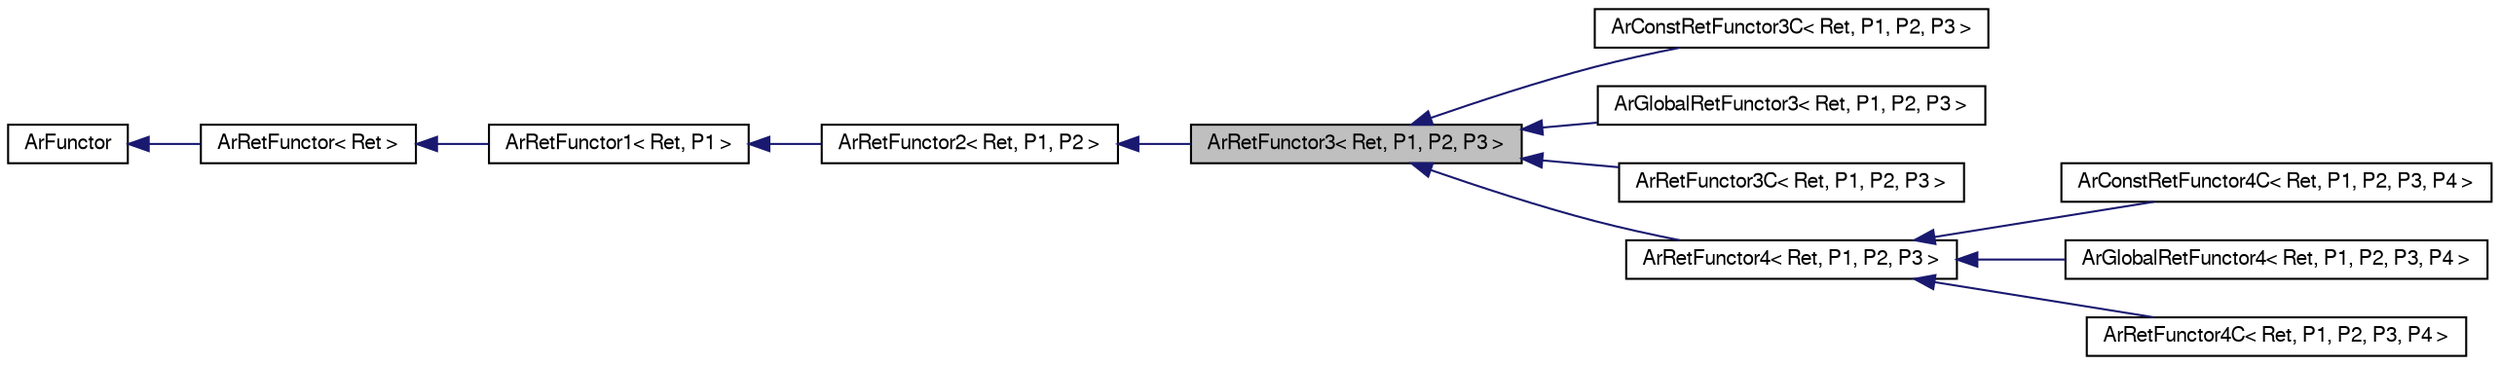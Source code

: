 digraph G
{
  edge [fontname="FreeSans",fontsize=10,labelfontname="FreeSans",labelfontsize=10];
  node [fontname="FreeSans",fontsize=10,shape=record];
  rankdir=LR;
  Node1 [label="ArRetFunctor3\< Ret, P1, P2, P3 \>",height=0.2,width=0.4,color="black", fillcolor="grey75", style="filled" fontcolor="black"];
  Node2 -> Node1 [dir=back,color="midnightblue",fontsize=10,style="solid",fontname="FreeSans"];
  Node2 [label="ArRetFunctor2\< Ret, P1, P2 \>",height=0.2,width=0.4,color="black", fillcolor="white", style="filled",URL="$classArRetFunctor2.html",tooltip="Base class for functors with a return value with 2 parameters."];
  Node3 -> Node2 [dir=back,color="midnightblue",fontsize=10,style="solid",fontname="FreeSans"];
  Node3 [label="ArRetFunctor1\< Ret, P1 \>",height=0.2,width=0.4,color="black", fillcolor="white", style="filled",URL="$classArRetFunctor1.html",tooltip="Base class for functors with a return value with 1 parameter."];
  Node4 -> Node3 [dir=back,color="midnightblue",fontsize=10,style="solid",fontname="FreeSans"];
  Node4 [label="ArRetFunctor\< Ret \>",height=0.2,width=0.4,color="black", fillcolor="white", style="filled",URL="$classArRetFunctor.html",tooltip="Base class for functors with a return value."];
  Node5 -> Node4 [dir=back,color="midnightblue",fontsize=10,style="solid",fontname="FreeSans"];
  Node5 [label="ArFunctor",height=0.2,width=0.4,color="black", fillcolor="white", style="filled",URL="$classArFunctor.html",tooltip="Base class for functors."];
  Node1 -> Node6 [dir=back,color="midnightblue",fontsize=10,style="solid",fontname="FreeSans"];
  Node6 [label="ArConstRetFunctor3C\< Ret, P1, P2, P3 \>",height=0.2,width=0.4,color="black", fillcolor="white", style="filled",URL="$classArConstRetFunctor3C.html",tooltip="Functor for a const member function with return value and 3 parameters."];
  Node1 -> Node7 [dir=back,color="midnightblue",fontsize=10,style="solid",fontname="FreeSans"];
  Node7 [label="ArGlobalRetFunctor3\< Ret, P1, P2, P3 \>",height=0.2,width=0.4,color="black", fillcolor="white", style="filled",URL="$classArGlobalRetFunctor3.html",tooltip="Functor for a global function with 2 parameters and return value."];
  Node1 -> Node8 [dir=back,color="midnightblue",fontsize=10,style="solid",fontname="FreeSans"];
  Node8 [label="ArRetFunctor3C\< Ret, P1, P2, P3 \>",height=0.2,width=0.4,color="black", fillcolor="white", style="filled",URL="$classArRetFunctor3C.html",tooltip="Functor for a member function with return value and 3 parameters."];
  Node1 -> Node9 [dir=back,color="midnightblue",fontsize=10,style="solid",fontname="FreeSans"];
  Node9 [label="ArRetFunctor4\< Ret, P1, P2, P3 \>",height=0.2,width=0.4,color="black", fillcolor="white", style="filled",URL="$classArRetFunctor4.html",tooltip="Base class for functors with a return value with 4 parameters."];
  Node9 -> Node10 [dir=back,color="midnightblue",fontsize=10,style="solid",fontname="FreeSans"];
  Node10 [label="ArConstRetFunctor4C\< Ret, P1, P2, P3, P4 \>",height=0.2,width=0.4,color="black", fillcolor="white", style="filled",URL="$classArConstRetFunctor4C.html",tooltip="Functor for a const member function with return value and 4 parameters."];
  Node9 -> Node11 [dir=back,color="midnightblue",fontsize=10,style="solid",fontname="FreeSans"];
  Node11 [label="ArGlobalRetFunctor4\< Ret, P1, P2, P3, P4 \>",height=0.2,width=0.4,color="black", fillcolor="white", style="filled",URL="$classArGlobalRetFunctor4.html",tooltip="Functor for a global function with 4 parameters and return value."];
  Node9 -> Node12 [dir=back,color="midnightblue",fontsize=10,style="solid",fontname="FreeSans"];
  Node12 [label="ArRetFunctor4C\< Ret, P1, P2, P3, P4 \>",height=0.2,width=0.4,color="black", fillcolor="white", style="filled",URL="$classArRetFunctor4C.html",tooltip="Functor for a member function with return value and 4 parameters."];
}
